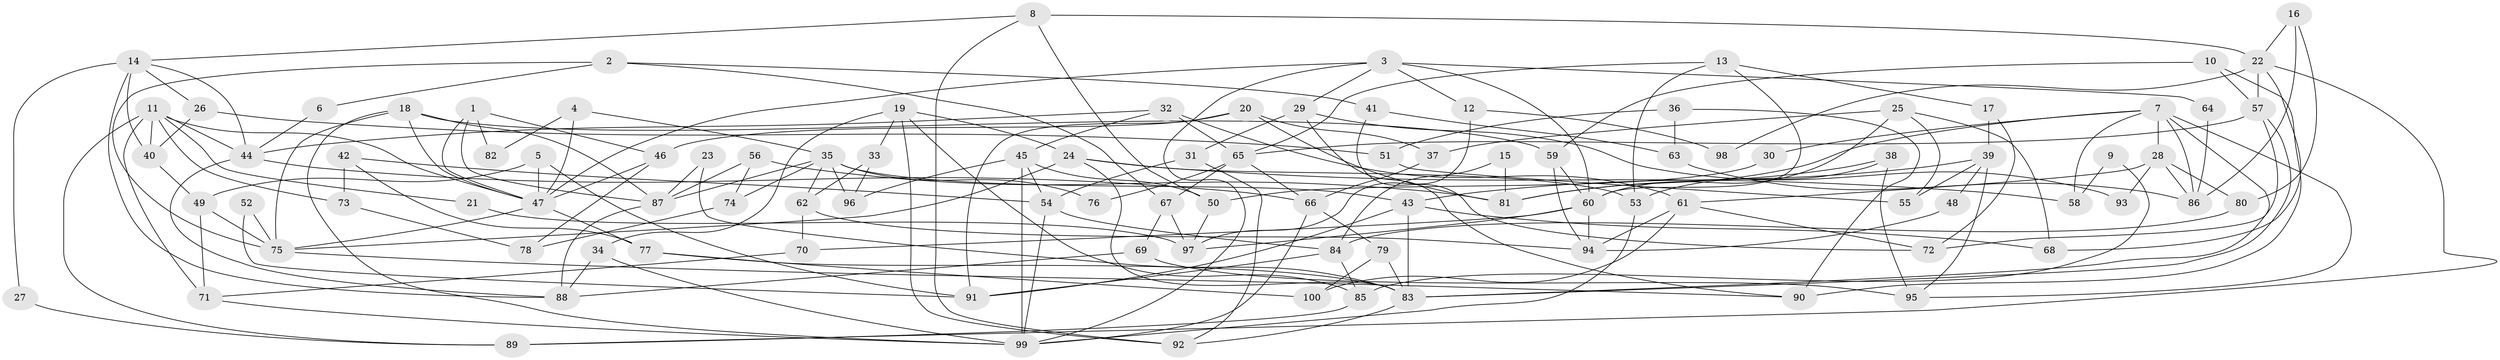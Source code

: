 // coarse degree distribution, {7: 0.05714285714285714, 5: 0.2857142857142857, 2: 0.11428571428571428, 6: 0.1, 4: 0.22857142857142856, 3: 0.12857142857142856, 11: 0.014285714285714285, 8: 0.05714285714285714, 10: 0.014285714285714285}
// Generated by graph-tools (version 1.1) at 2025/37/03/04/25 23:37:03]
// undirected, 100 vertices, 200 edges
graph export_dot {
  node [color=gray90,style=filled];
  1;
  2;
  3;
  4;
  5;
  6;
  7;
  8;
  9;
  10;
  11;
  12;
  13;
  14;
  15;
  16;
  17;
  18;
  19;
  20;
  21;
  22;
  23;
  24;
  25;
  26;
  27;
  28;
  29;
  30;
  31;
  32;
  33;
  34;
  35;
  36;
  37;
  38;
  39;
  40;
  41;
  42;
  43;
  44;
  45;
  46;
  47;
  48;
  49;
  50;
  51;
  52;
  53;
  54;
  55;
  56;
  57;
  58;
  59;
  60;
  61;
  62;
  63;
  64;
  65;
  66;
  67;
  68;
  69;
  70;
  71;
  72;
  73;
  74;
  75;
  76;
  77;
  78;
  79;
  80;
  81;
  82;
  83;
  84;
  85;
  86;
  87;
  88;
  89;
  90;
  91;
  92;
  93;
  94;
  95;
  96;
  97;
  98;
  99;
  100;
  1 -- 47;
  1 -- 87;
  1 -- 46;
  1 -- 82;
  2 -- 75;
  2 -- 67;
  2 -- 6;
  2 -- 41;
  3 -- 60;
  3 -- 47;
  3 -- 12;
  3 -- 29;
  3 -- 64;
  3 -- 99;
  4 -- 35;
  4 -- 47;
  4 -- 82;
  5 -- 47;
  5 -- 49;
  5 -- 91;
  6 -- 44;
  7 -- 83;
  7 -- 81;
  7 -- 28;
  7 -- 30;
  7 -- 58;
  7 -- 86;
  7 -- 95;
  8 -- 22;
  8 -- 92;
  8 -- 14;
  8 -- 50;
  9 -- 58;
  9 -- 85;
  10 -- 90;
  10 -- 57;
  10 -- 59;
  11 -- 47;
  11 -- 44;
  11 -- 21;
  11 -- 40;
  11 -- 71;
  11 -- 73;
  11 -- 89;
  12 -- 97;
  12 -- 98;
  13 -- 53;
  13 -- 60;
  13 -- 17;
  13 -- 65;
  14 -- 44;
  14 -- 26;
  14 -- 27;
  14 -- 40;
  14 -- 88;
  15 -- 84;
  15 -- 81;
  16 -- 22;
  16 -- 80;
  16 -- 86;
  17 -- 39;
  17 -- 72;
  18 -- 99;
  18 -- 59;
  18 -- 47;
  18 -- 75;
  18 -- 87;
  19 -- 24;
  19 -- 34;
  19 -- 33;
  19 -- 85;
  19 -- 92;
  20 -- 46;
  20 -- 91;
  20 -- 37;
  20 -- 81;
  21 -- 97;
  22 -- 57;
  22 -- 89;
  22 -- 68;
  22 -- 98;
  23 -- 87;
  23 -- 83;
  24 -- 83;
  24 -- 75;
  24 -- 53;
  24 -- 58;
  25 -- 37;
  25 -- 60;
  25 -- 55;
  25 -- 68;
  26 -- 40;
  26 -- 51;
  27 -- 89;
  28 -- 86;
  28 -- 61;
  28 -- 80;
  28 -- 93;
  29 -- 31;
  29 -- 90;
  29 -- 93;
  30 -- 50;
  31 -- 92;
  31 -- 54;
  32 -- 45;
  32 -- 61;
  32 -- 44;
  32 -- 65;
  33 -- 62;
  33 -- 96;
  34 -- 88;
  34 -- 99;
  35 -- 43;
  35 -- 87;
  35 -- 62;
  35 -- 74;
  35 -- 76;
  35 -- 96;
  36 -- 90;
  36 -- 63;
  36 -- 51;
  37 -- 66;
  38 -- 95;
  38 -- 53;
  38 -- 81;
  39 -- 55;
  39 -- 43;
  39 -- 48;
  39 -- 95;
  40 -- 49;
  41 -- 72;
  41 -- 63;
  42 -- 73;
  42 -- 54;
  42 -- 77;
  43 -- 83;
  43 -- 68;
  43 -- 91;
  44 -- 66;
  44 -- 88;
  45 -- 96;
  45 -- 99;
  45 -- 50;
  45 -- 54;
  46 -- 47;
  46 -- 78;
  47 -- 77;
  47 -- 75;
  48 -- 94;
  49 -- 75;
  49 -- 71;
  50 -- 97;
  51 -- 55;
  52 -- 91;
  52 -- 75;
  53 -- 99;
  54 -- 99;
  54 -- 84;
  56 -- 87;
  56 -- 81;
  56 -- 74;
  57 -- 65;
  57 -- 72;
  57 -- 83;
  59 -- 60;
  59 -- 94;
  60 -- 97;
  60 -- 70;
  60 -- 94;
  61 -- 94;
  61 -- 72;
  61 -- 100;
  62 -- 94;
  62 -- 70;
  63 -- 86;
  64 -- 86;
  65 -- 66;
  65 -- 67;
  65 -- 76;
  66 -- 99;
  66 -- 79;
  67 -- 69;
  67 -- 97;
  69 -- 95;
  69 -- 88;
  70 -- 71;
  71 -- 99;
  73 -- 78;
  74 -- 78;
  75 -- 90;
  77 -- 83;
  77 -- 100;
  79 -- 100;
  79 -- 83;
  80 -- 84;
  83 -- 92;
  84 -- 91;
  84 -- 85;
  85 -- 89;
  87 -- 88;
}
